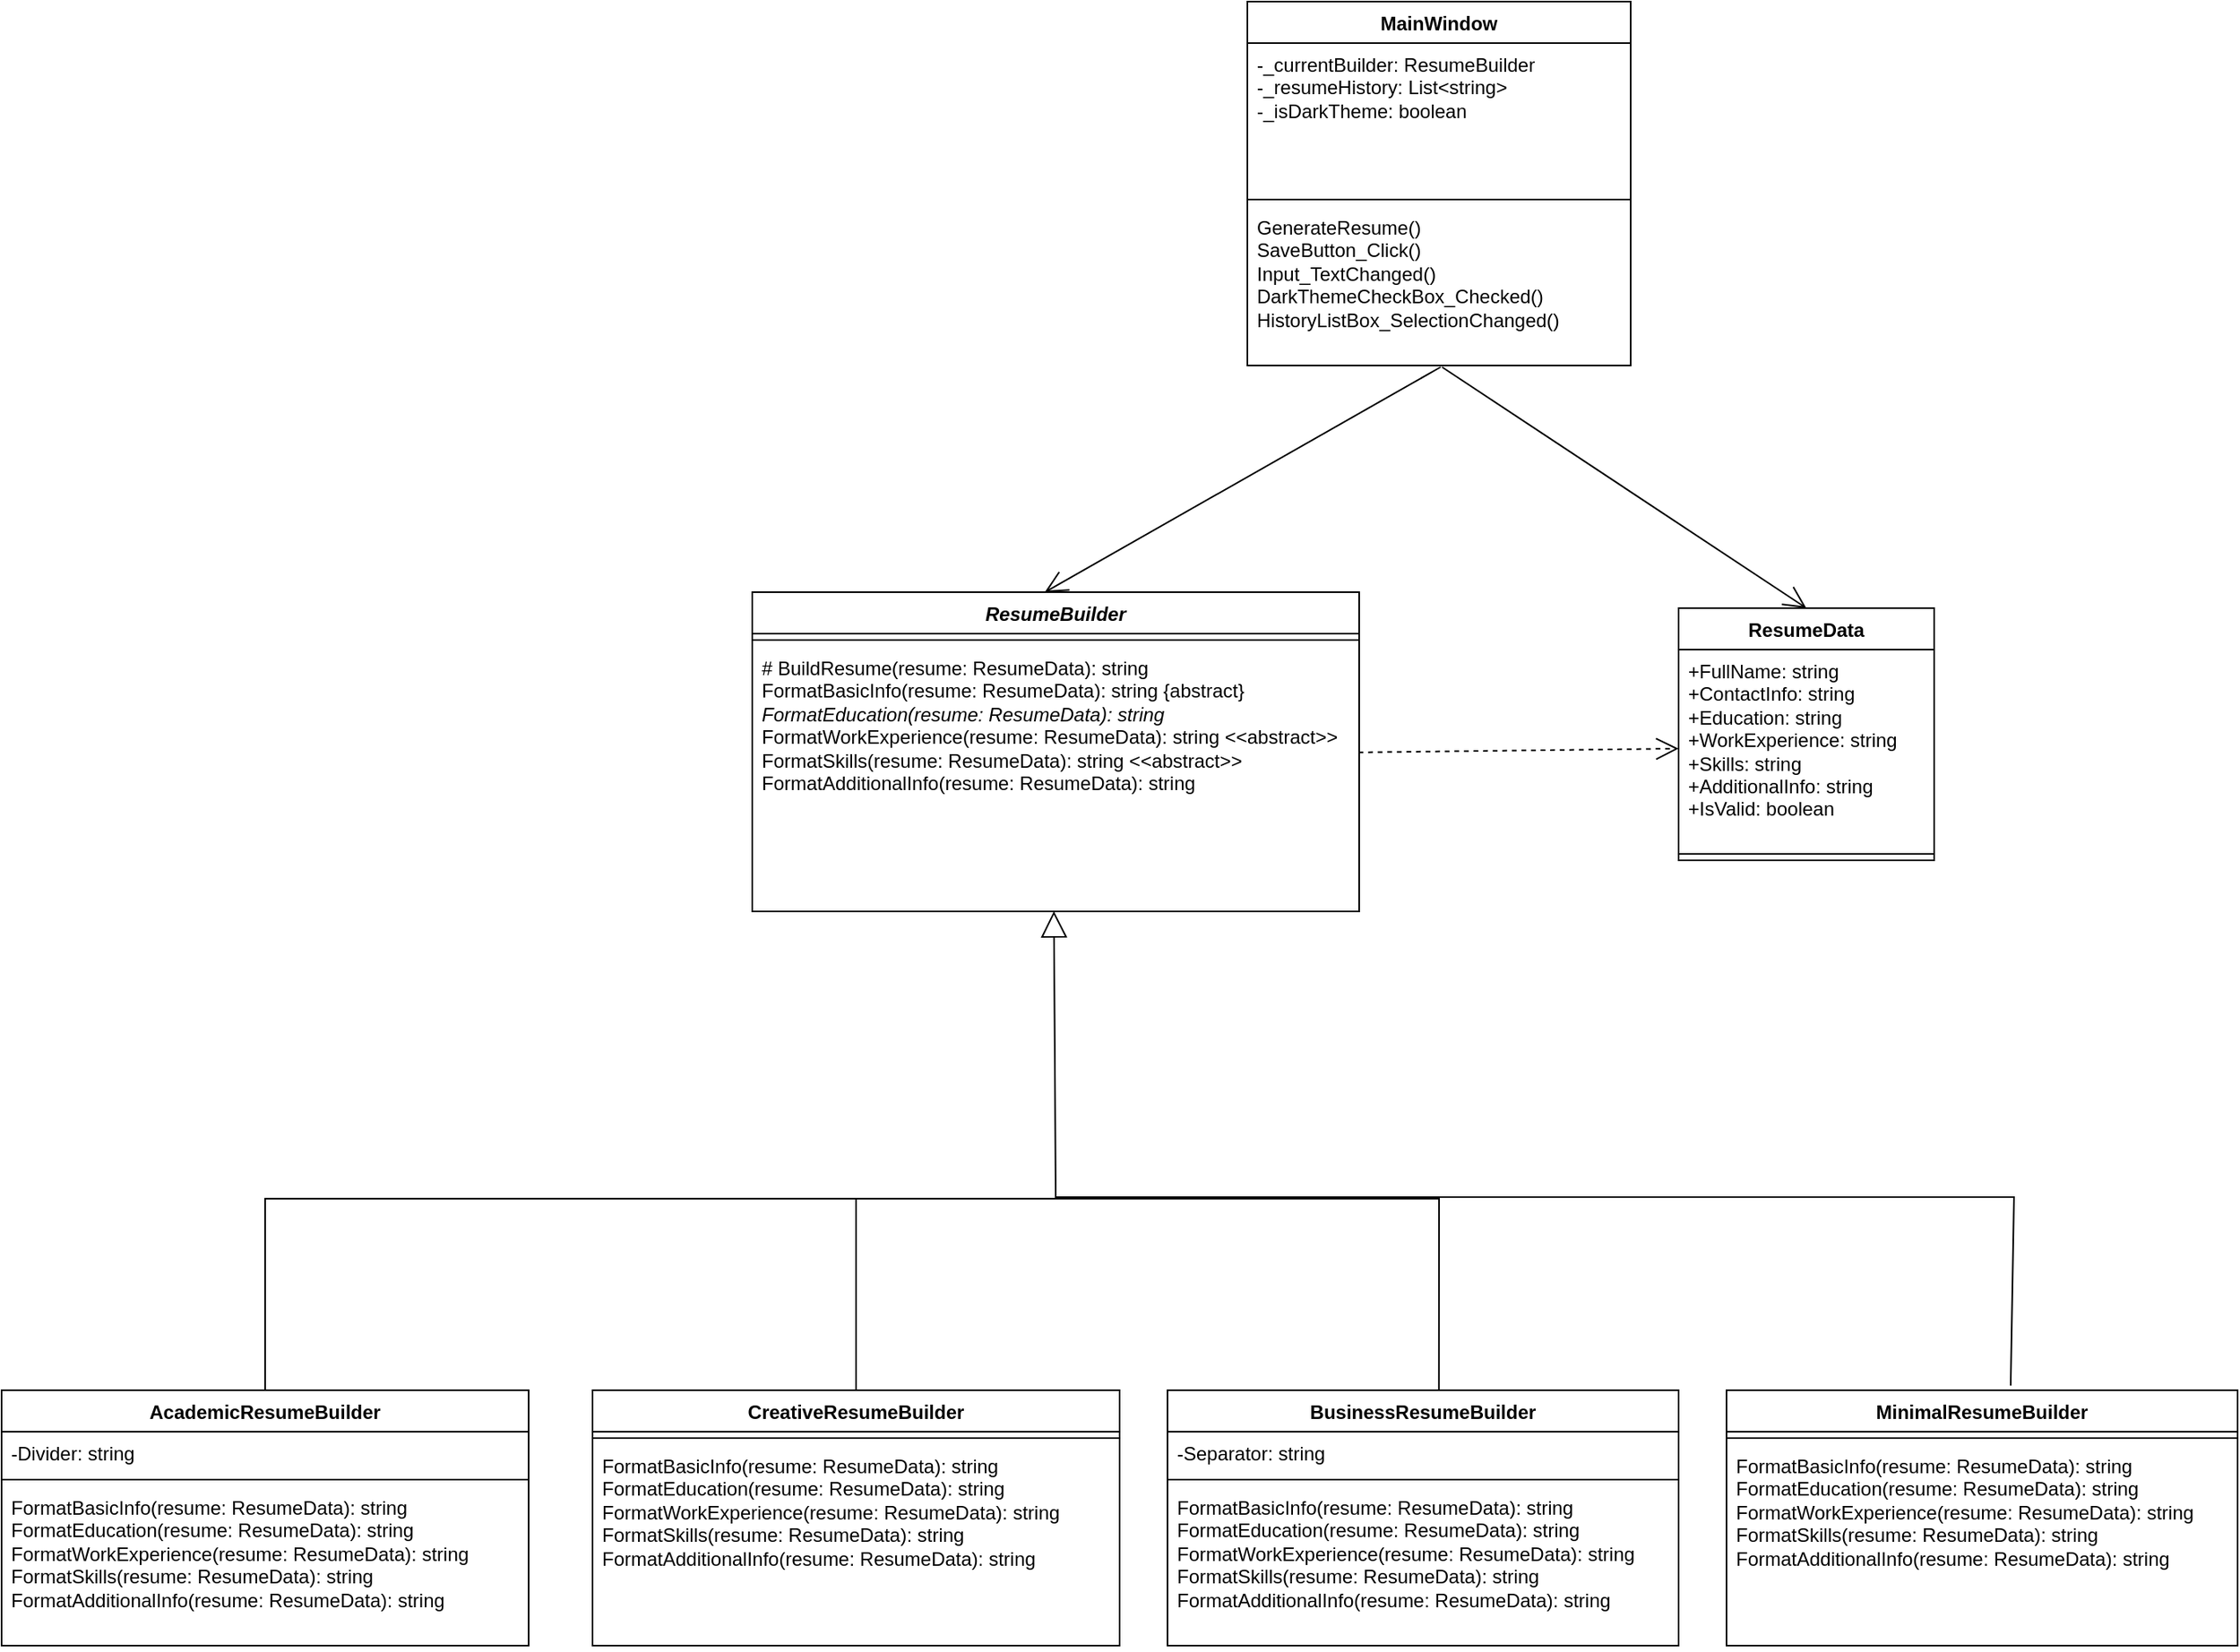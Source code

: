 <mxfile version="24.7.17">
  <diagram name="Страница — 1" id="VWrwCvrjoEF2MFSDAy2S">
    <mxGraphModel dx="2856" dy="2694" grid="1" gridSize="10" guides="1" tooltips="1" connect="1" arrows="1" fold="1" page="1" pageScale="1" pageWidth="1169" pageHeight="1654" math="0" shadow="0">
      <root>
        <mxCell id="0" />
        <mxCell id="1" parent="0" />
        <mxCell id="3HvFmfRenBxNYE2EjcWp-17" value="MinimalResumeBuilder" style="swimlane;fontStyle=1;align=center;verticalAlign=top;childLayout=stackLayout;horizontal=1;startSize=26;horizontalStack=0;resizeParent=1;resizeParentMax=0;resizeLast=0;collapsible=1;marginBottom=0;whiteSpace=wrap;html=1;" parent="1" vertex="1">
          <mxGeometry x="900" y="440" width="320" height="160" as="geometry" />
        </mxCell>
        <mxCell id="3HvFmfRenBxNYE2EjcWp-19" value="" style="line;strokeWidth=1;fillColor=none;align=left;verticalAlign=middle;spacingTop=-1;spacingLeft=3;spacingRight=3;rotatable=0;labelPosition=right;points=[];portConstraint=eastwest;strokeColor=inherit;" parent="3HvFmfRenBxNYE2EjcWp-17" vertex="1">
          <mxGeometry y="26" width="320" height="8" as="geometry" />
        </mxCell>
        <mxCell id="3HvFmfRenBxNYE2EjcWp-20" value="&lt;div&gt;FormatBasicInfo(resume: ResumeData): string&lt;br&gt;FormatEducation(resume: ResumeData): string&lt;br&gt;FormatWorkExperience(resume: ResumeData): string&lt;br&gt;FormatSkills(resume: ResumeData): string&lt;br&gt;FormatAdditionalInfo(resume: ResumeData): string&lt;/div&gt;" style="text;strokeColor=none;fillColor=none;align=left;verticalAlign=top;spacingLeft=4;spacingRight=4;overflow=hidden;rotatable=0;points=[[0,0.5],[1,0.5]];portConstraint=eastwest;whiteSpace=wrap;html=1;" parent="3HvFmfRenBxNYE2EjcWp-17" vertex="1">
          <mxGeometry y="34" width="320" height="126" as="geometry" />
        </mxCell>
        <mxCell id="3HvFmfRenBxNYE2EjcWp-36" value="ResumeData" style="swimlane;fontStyle=1;align=center;verticalAlign=top;childLayout=stackLayout;horizontal=1;startSize=26;horizontalStack=0;resizeParent=1;resizeParentMax=0;resizeLast=0;collapsible=1;marginBottom=0;whiteSpace=wrap;html=1;" parent="1" vertex="1">
          <mxGeometry x="870" y="-50" width="160" height="158" as="geometry" />
        </mxCell>
        <mxCell id="3HvFmfRenBxNYE2EjcWp-37" value="&lt;div&gt;+FullName: string&lt;br&gt;    +ContactInfo: string&lt;br&gt;    +Education: string&lt;br&gt;    +WorkExperience: string&lt;br&gt;    +Skills: string&lt;br&gt;    +AdditionalInfo: string&lt;br&gt;    +IsValid: boolean&lt;/div&gt;" style="text;strokeColor=none;fillColor=none;align=left;verticalAlign=top;spacingLeft=4;spacingRight=4;overflow=hidden;rotatable=0;points=[[0,0.5],[1,0.5]];portConstraint=eastwest;whiteSpace=wrap;html=1;" parent="3HvFmfRenBxNYE2EjcWp-36" vertex="1">
          <mxGeometry y="26" width="160" height="124" as="geometry" />
        </mxCell>
        <mxCell id="3HvFmfRenBxNYE2EjcWp-38" value="" style="line;strokeWidth=1;fillColor=none;align=left;verticalAlign=middle;spacingTop=-1;spacingLeft=3;spacingRight=3;rotatable=0;labelPosition=right;points=[];portConstraint=eastwest;strokeColor=inherit;" parent="3HvFmfRenBxNYE2EjcWp-36" vertex="1">
          <mxGeometry y="150" width="160" height="8" as="geometry" />
        </mxCell>
        <mxCell id="n015JQNbQQTJdqgzqpfa-3" value="&lt;i&gt;ResumeBuilder&lt;/i&gt;" style="swimlane;fontStyle=1;align=center;verticalAlign=top;childLayout=stackLayout;horizontal=1;startSize=26;horizontalStack=0;resizeParent=1;resizeParentMax=0;resizeLast=0;collapsible=1;marginBottom=0;whiteSpace=wrap;html=1;" parent="1" vertex="1">
          <mxGeometry x="290" y="-60" width="380" height="200" as="geometry" />
        </mxCell>
        <mxCell id="n015JQNbQQTJdqgzqpfa-5" value="" style="line;strokeWidth=1;fillColor=none;align=left;verticalAlign=middle;spacingTop=-1;spacingLeft=3;spacingRight=3;rotatable=0;labelPosition=right;points=[];portConstraint=eastwest;strokeColor=inherit;" parent="n015JQNbQQTJdqgzqpfa-3" vertex="1">
          <mxGeometry y="26" width="380" height="8" as="geometry" />
        </mxCell>
        <mxCell id="n015JQNbQQTJdqgzqpfa-6" value="&lt;div&gt;# BuildResume(resume: ResumeData): string&lt;br&gt;FormatBasicInfo(resume: ResumeData): string {abstract}&lt;br&gt;&lt;i&gt;FormatEducation(resume: ResumeData): string&lt;/i&gt;&amp;nbsp;&lt;br&gt;FormatWorkExperience(resume: ResumeData): string &amp;lt;&amp;lt;abstract&amp;gt;&amp;gt;&lt;br&gt;FormatSkills(resume: ResumeData): string &amp;lt;&amp;lt;abstract&amp;gt;&amp;gt;&lt;br&gt;FormatAdditionalInfo(resume: ResumeData): string&lt;/div&gt;" style="text;strokeColor=none;fillColor=none;align=left;verticalAlign=top;spacingLeft=4;spacingRight=4;overflow=hidden;rotatable=0;points=[[0,0.5],[1,0.5]];portConstraint=eastwest;whiteSpace=wrap;html=1;" parent="n015JQNbQQTJdqgzqpfa-3" vertex="1">
          <mxGeometry y="34" width="380" height="166" as="geometry" />
        </mxCell>
        <mxCell id="n015JQNbQQTJdqgzqpfa-10" value="&lt;div&gt;AcademicResumeBuilder&lt;/div&gt;" style="swimlane;fontStyle=1;align=center;verticalAlign=top;childLayout=stackLayout;horizontal=1;startSize=26;horizontalStack=0;resizeParent=1;resizeParentMax=0;resizeLast=0;collapsible=1;marginBottom=0;whiteSpace=wrap;html=1;" parent="1" vertex="1">
          <mxGeometry x="-180" y="440" width="330" height="160" as="geometry" />
        </mxCell>
        <mxCell id="n015JQNbQQTJdqgzqpfa-11" value="&lt;div&gt;-Divider: string&lt;/div&gt;" style="text;strokeColor=none;fillColor=none;align=left;verticalAlign=top;spacingLeft=4;spacingRight=4;overflow=hidden;rotatable=0;points=[[0,0.5],[1,0.5]];portConstraint=eastwest;whiteSpace=wrap;html=1;" parent="n015JQNbQQTJdqgzqpfa-10" vertex="1">
          <mxGeometry y="26" width="330" height="26" as="geometry" />
        </mxCell>
        <mxCell id="n015JQNbQQTJdqgzqpfa-12" value="" style="line;strokeWidth=1;fillColor=none;align=left;verticalAlign=middle;spacingTop=-1;spacingLeft=3;spacingRight=3;rotatable=0;labelPosition=right;points=[];portConstraint=eastwest;strokeColor=inherit;" parent="n015JQNbQQTJdqgzqpfa-10" vertex="1">
          <mxGeometry y="52" width="330" height="8" as="geometry" />
        </mxCell>
        <mxCell id="n015JQNbQQTJdqgzqpfa-13" value="&lt;div&gt;FormatBasicInfo(resume: ResumeData): string&lt;br&gt;FormatEducation(resume: ResumeData): string&lt;br&gt;FormatWorkExperience(resume: ResumeData): string&lt;br&gt;FormatSkills(resume: ResumeData): string&lt;br&gt;FormatAdditionalInfo(resume: ResumeData): string&lt;/div&gt;" style="text;strokeColor=none;fillColor=none;align=left;verticalAlign=top;spacingLeft=4;spacingRight=4;overflow=hidden;rotatable=0;points=[[0,0.5],[1,0.5]];portConstraint=eastwest;whiteSpace=wrap;html=1;" parent="n015JQNbQQTJdqgzqpfa-10" vertex="1">
          <mxGeometry y="60" width="330" height="100" as="geometry" />
        </mxCell>
        <mxCell id="n015JQNbQQTJdqgzqpfa-14" value="&lt;div&gt;CreativeResumeBuilder&lt;/div&gt;" style="swimlane;fontStyle=1;align=center;verticalAlign=top;childLayout=stackLayout;horizontal=1;startSize=26;horizontalStack=0;resizeParent=1;resizeParentMax=0;resizeLast=0;collapsible=1;marginBottom=0;whiteSpace=wrap;html=1;" parent="1" vertex="1">
          <mxGeometry x="190" y="440" width="330" height="160" as="geometry" />
        </mxCell>
        <mxCell id="n015JQNbQQTJdqgzqpfa-16" value="" style="line;strokeWidth=1;fillColor=none;align=left;verticalAlign=middle;spacingTop=-1;spacingLeft=3;spacingRight=3;rotatable=0;labelPosition=right;points=[];portConstraint=eastwest;strokeColor=inherit;" parent="n015JQNbQQTJdqgzqpfa-14" vertex="1">
          <mxGeometry y="26" width="330" height="8" as="geometry" />
        </mxCell>
        <mxCell id="n015JQNbQQTJdqgzqpfa-17" value="&lt;div&gt;FormatBasicInfo(resume: ResumeData): string&lt;br&gt;FormatEducation(resume: ResumeData): string&lt;br&gt;FormatWorkExperience(resume: ResumeData): string&lt;br&gt;FormatSkills(resume: ResumeData): string&lt;br&gt;FormatAdditionalInfo(resume: ResumeData): string&lt;/div&gt;" style="text;strokeColor=none;fillColor=none;align=left;verticalAlign=top;spacingLeft=4;spacingRight=4;overflow=hidden;rotatable=0;points=[[0,0.5],[1,0.5]];portConstraint=eastwest;whiteSpace=wrap;html=1;" parent="n015JQNbQQTJdqgzqpfa-14" vertex="1">
          <mxGeometry y="34" width="330" height="126" as="geometry" />
        </mxCell>
        <mxCell id="n015JQNbQQTJdqgzqpfa-18" value="BusinessResumeBuilder" style="swimlane;fontStyle=1;align=center;verticalAlign=top;childLayout=stackLayout;horizontal=1;startSize=26;horizontalStack=0;resizeParent=1;resizeParentMax=0;resizeLast=0;collapsible=1;marginBottom=0;whiteSpace=wrap;html=1;" parent="1" vertex="1">
          <mxGeometry x="550" y="440" width="320" height="160" as="geometry" />
        </mxCell>
        <mxCell id="n015JQNbQQTJdqgzqpfa-19" value="&lt;div&gt;-Separator: string&lt;/div&gt;" style="text;strokeColor=none;fillColor=none;align=left;verticalAlign=top;spacingLeft=4;spacingRight=4;overflow=hidden;rotatable=0;points=[[0,0.5],[1,0.5]];portConstraint=eastwest;whiteSpace=wrap;html=1;" parent="n015JQNbQQTJdqgzqpfa-18" vertex="1">
          <mxGeometry y="26" width="320" height="26" as="geometry" />
        </mxCell>
        <mxCell id="n015JQNbQQTJdqgzqpfa-20" value="" style="line;strokeWidth=1;fillColor=none;align=left;verticalAlign=middle;spacingTop=-1;spacingLeft=3;spacingRight=3;rotatable=0;labelPosition=right;points=[];portConstraint=eastwest;strokeColor=inherit;" parent="n015JQNbQQTJdqgzqpfa-18" vertex="1">
          <mxGeometry y="52" width="320" height="8" as="geometry" />
        </mxCell>
        <mxCell id="n015JQNbQQTJdqgzqpfa-21" value="&lt;div&gt;FormatBasicInfo(resume: ResumeData): string&lt;br&gt;FormatEducation(resume: ResumeData): string&lt;br&gt;FormatWorkExperience(resume: ResumeData): string&lt;br&gt;FormatSkills(resume: ResumeData): string&lt;br&gt;FormatAdditionalInfo(resume: ResumeData): string&lt;/div&gt;" style="text;strokeColor=none;fillColor=none;align=left;verticalAlign=top;spacingLeft=4;spacingRight=4;overflow=hidden;rotatable=0;points=[[0,0.5],[1,0.5]];portConstraint=eastwest;whiteSpace=wrap;html=1;" parent="n015JQNbQQTJdqgzqpfa-18" vertex="1">
          <mxGeometry y="60" width="320" height="100" as="geometry" />
        </mxCell>
        <mxCell id="n015JQNbQQTJdqgzqpfa-24" value="" style="endArrow=block;endFill=0;endSize=14;html=1;rounded=0;exitX=0.5;exitY=0;exitDx=0;exitDy=0;entryX=0.497;entryY=0.999;entryDx=0;entryDy=0;entryPerimeter=0;" parent="1" source="n015JQNbQQTJdqgzqpfa-10" target="n015JQNbQQTJdqgzqpfa-6" edge="1">
          <mxGeometry width="160" relative="1" as="geometry">
            <mxPoint x="70" y="360" as="sourcePoint" />
            <mxPoint x="420" y="170" as="targetPoint" />
            <Array as="points">
              <mxPoint x="-15" y="320" />
              <mxPoint x="480" y="320" />
            </Array>
          </mxGeometry>
        </mxCell>
        <mxCell id="n015JQNbQQTJdqgzqpfa-25" value="" style="endArrow=none;endFill=0;endSize=14;html=1;rounded=0;exitX=0.5;exitY=0;exitDx=0;exitDy=0;" parent="1" source="n015JQNbQQTJdqgzqpfa-14" edge="1">
          <mxGeometry width="160" relative="1" as="geometry">
            <mxPoint x="430" y="440" as="sourcePoint" />
            <mxPoint x="480" y="320" as="targetPoint" />
            <Array as="points">
              <mxPoint x="355" y="320" />
              <mxPoint x="480" y="320" />
            </Array>
          </mxGeometry>
        </mxCell>
        <mxCell id="n015JQNbQQTJdqgzqpfa-26" value="" style="endArrow=none;endFill=0;endSize=14;html=1;rounded=0;exitX=0.531;exitY=0;exitDx=0;exitDy=0;exitPerimeter=0;" parent="1" source="n015JQNbQQTJdqgzqpfa-18" edge="1">
          <mxGeometry width="160" relative="1" as="geometry">
            <mxPoint x="430" y="440" as="sourcePoint" />
            <mxPoint x="480" y="320" as="targetPoint" />
            <Array as="points">
              <mxPoint x="720" y="320" />
              <mxPoint x="480" y="320" />
            </Array>
          </mxGeometry>
        </mxCell>
        <mxCell id="n015JQNbQQTJdqgzqpfa-27" value="" style="endArrow=none;endFill=0;endSize=15;html=1;rounded=0;exitX=0.556;exitY=-0.012;exitDx=0;exitDy=0;exitPerimeter=0;startArrow=none;startFill=0;" parent="1" edge="1">
          <mxGeometry width="160" relative="1" as="geometry">
            <mxPoint x="1077.92" y="437.08" as="sourcePoint" />
            <mxPoint x="480" y="319" as="targetPoint" />
            <Array as="points">
              <mxPoint x="1080" y="319" />
              <mxPoint x="480" y="319" />
            </Array>
          </mxGeometry>
        </mxCell>
        <mxCell id="n015JQNbQQTJdqgzqpfa-28" value="" style="endArrow=open;endFill=1;endSize=12;html=1;rounded=0;exitX=0.999;exitY=0.4;exitDx=0;exitDy=0;exitPerimeter=0;entryX=0;entryY=0.5;entryDx=0;entryDy=0;dashed=1;" parent="1" source="n015JQNbQQTJdqgzqpfa-6" target="3HvFmfRenBxNYE2EjcWp-37" edge="1">
          <mxGeometry width="160" relative="1" as="geometry">
            <mxPoint x="660" y="160" as="sourcePoint" />
            <mxPoint x="820" y="160" as="targetPoint" />
          </mxGeometry>
        </mxCell>
        <mxCell id="n015JQNbQQTJdqgzqpfa-30" value="&lt;div&gt;MainWindow&lt;/div&gt;" style="swimlane;fontStyle=1;align=center;verticalAlign=top;childLayout=stackLayout;horizontal=1;startSize=26;horizontalStack=0;resizeParent=1;resizeParentMax=0;resizeLast=0;collapsible=1;marginBottom=0;whiteSpace=wrap;html=1;" parent="1" vertex="1">
          <mxGeometry x="600" y="-430" width="240" height="228" as="geometry" />
        </mxCell>
        <mxCell id="n015JQNbQQTJdqgzqpfa-31" value="&lt;div&gt;-_currentBuilder: ResumeBuilder&lt;br&gt;    -_resumeHistory: List&amp;lt;string&amp;gt;&lt;br&gt;    -_isDarkTheme: boolean&lt;/div&gt;" style="text;strokeColor=none;fillColor=none;align=left;verticalAlign=top;spacingLeft=4;spacingRight=4;overflow=hidden;rotatable=0;points=[[0,0.5],[1,0.5]];portConstraint=eastwest;whiteSpace=wrap;html=1;" parent="n015JQNbQQTJdqgzqpfa-30" vertex="1">
          <mxGeometry y="26" width="240" height="94" as="geometry" />
        </mxCell>
        <mxCell id="n015JQNbQQTJdqgzqpfa-32" value="" style="line;strokeWidth=1;fillColor=none;align=left;verticalAlign=middle;spacingTop=-1;spacingLeft=3;spacingRight=3;rotatable=0;labelPosition=right;points=[];portConstraint=eastwest;strokeColor=inherit;" parent="n015JQNbQQTJdqgzqpfa-30" vertex="1">
          <mxGeometry y="120" width="240" height="8" as="geometry" />
        </mxCell>
        <mxCell id="n015JQNbQQTJdqgzqpfa-33" value="&lt;div&gt;GenerateResume()&lt;br&gt;SaveButton_Click()&lt;br&gt;Input_TextChanged()&lt;br&gt;DarkThemeCheckBox_Checked()&lt;br&gt;HistoryListBox_SelectionChanged()&lt;/div&gt;" style="text;strokeColor=none;fillColor=none;align=left;verticalAlign=top;spacingLeft=4;spacingRight=4;overflow=hidden;rotatable=0;points=[[0,0.5],[1,0.5]];portConstraint=eastwest;whiteSpace=wrap;html=1;" parent="n015JQNbQQTJdqgzqpfa-30" vertex="1">
          <mxGeometry y="128" width="240" height="100" as="geometry" />
        </mxCell>
        <mxCell id="n015JQNbQQTJdqgzqpfa-34" value="" style="endArrow=open;endFill=1;endSize=12;html=1;rounded=0;exitX=0.504;exitY=1.01;exitDx=0;exitDy=0;exitPerimeter=0;entryX=0.482;entryY=0;entryDx=0;entryDy=0;entryPerimeter=0;" parent="1" source="n015JQNbQQTJdqgzqpfa-33" target="n015JQNbQQTJdqgzqpfa-3" edge="1">
          <mxGeometry width="160" relative="1" as="geometry">
            <mxPoint x="430" y="40" as="sourcePoint" />
            <mxPoint x="590" y="40" as="targetPoint" />
          </mxGeometry>
        </mxCell>
        <mxCell id="n015JQNbQQTJdqgzqpfa-35" value="" style="endArrow=open;endFill=1;endSize=12;html=1;rounded=0;exitX=0.508;exitY=1.01;exitDx=0;exitDy=0;exitPerimeter=0;entryX=0.5;entryY=0;entryDx=0;entryDy=0;" parent="1" source="n015JQNbQQTJdqgzqpfa-33" target="3HvFmfRenBxNYE2EjcWp-36" edge="1">
          <mxGeometry width="160" relative="1" as="geometry">
            <mxPoint x="731" y="-21" as="sourcePoint" />
            <mxPoint x="493" y="60" as="targetPoint" />
          </mxGeometry>
        </mxCell>
      </root>
    </mxGraphModel>
  </diagram>
</mxfile>

